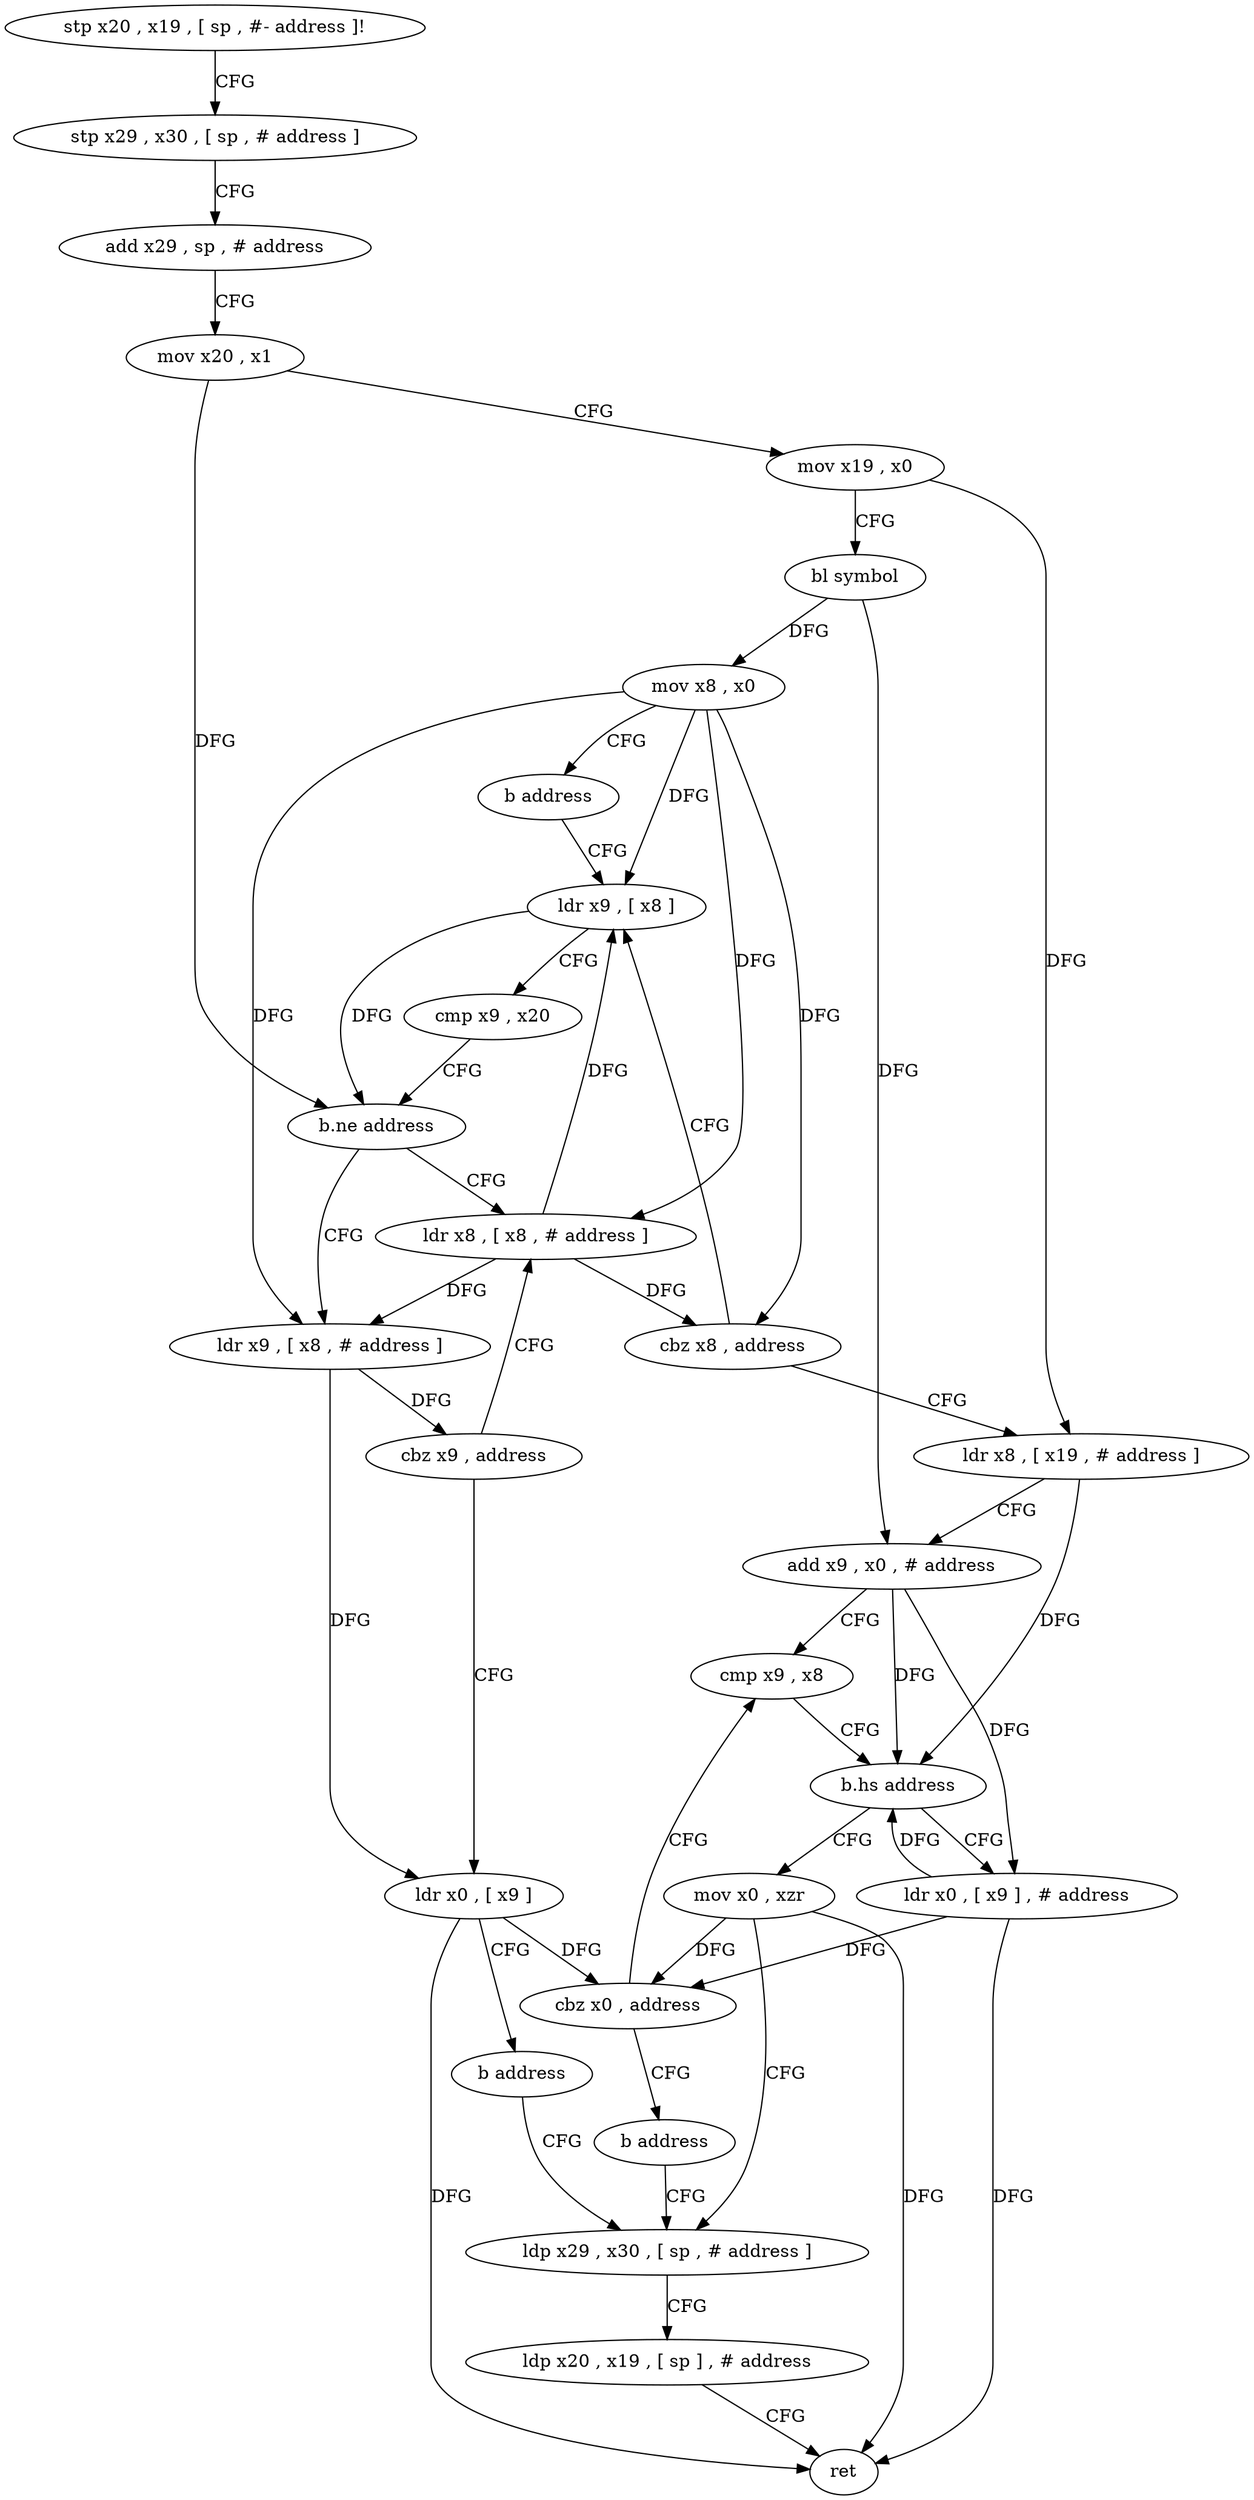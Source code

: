 digraph "func" {
"4220016" [label = "stp x20 , x19 , [ sp , #- address ]!" ]
"4220020" [label = "stp x29 , x30 , [ sp , # address ]" ]
"4220024" [label = "add x29 , sp , # address" ]
"4220028" [label = "mov x20 , x1" ]
"4220032" [label = "mov x19 , x0" ]
"4220036" [label = "bl symbol" ]
"4220040" [label = "mov x8 , x0" ]
"4220044" [label = "b address" ]
"4220056" [label = "ldr x9 , [ x8 ]" ]
"4220060" [label = "cmp x9 , x20" ]
"4220064" [label = "b.ne address" ]
"4220048" [label = "ldr x8 , [ x8 , # address ]" ]
"4220068" [label = "ldr x9 , [ x8 , # address ]" ]
"4220052" [label = "cbz x8 , address" ]
"4220084" [label = "ldr x8 , [ x19 , # address ]" ]
"4220072" [label = "cbz x9 , address" ]
"4220076" [label = "ldr x0 , [ x9 ]" ]
"4220088" [label = "add x9 , x0 , # address" ]
"4220092" [label = "cmp x9 , x8" ]
"4220080" [label = "b address" ]
"4220116" [label = "ldp x29 , x30 , [ sp , # address ]" ]
"4220112" [label = "mov x0 , xzr" ]
"4220100" [label = "ldr x0 , [ x9 ] , # address" ]
"4220104" [label = "cbz x0 , address" ]
"4220108" [label = "b address" ]
"4220120" [label = "ldp x20 , x19 , [ sp ] , # address" ]
"4220124" [label = "ret" ]
"4220096" [label = "b.hs address" ]
"4220016" -> "4220020" [ label = "CFG" ]
"4220020" -> "4220024" [ label = "CFG" ]
"4220024" -> "4220028" [ label = "CFG" ]
"4220028" -> "4220032" [ label = "CFG" ]
"4220028" -> "4220064" [ label = "DFG" ]
"4220032" -> "4220036" [ label = "CFG" ]
"4220032" -> "4220084" [ label = "DFG" ]
"4220036" -> "4220040" [ label = "DFG" ]
"4220036" -> "4220088" [ label = "DFG" ]
"4220040" -> "4220044" [ label = "CFG" ]
"4220040" -> "4220056" [ label = "DFG" ]
"4220040" -> "4220048" [ label = "DFG" ]
"4220040" -> "4220052" [ label = "DFG" ]
"4220040" -> "4220068" [ label = "DFG" ]
"4220044" -> "4220056" [ label = "CFG" ]
"4220056" -> "4220060" [ label = "CFG" ]
"4220056" -> "4220064" [ label = "DFG" ]
"4220060" -> "4220064" [ label = "CFG" ]
"4220064" -> "4220048" [ label = "CFG" ]
"4220064" -> "4220068" [ label = "CFG" ]
"4220048" -> "4220052" [ label = "DFG" ]
"4220048" -> "4220056" [ label = "DFG" ]
"4220048" -> "4220068" [ label = "DFG" ]
"4220068" -> "4220072" [ label = "DFG" ]
"4220068" -> "4220076" [ label = "DFG" ]
"4220052" -> "4220084" [ label = "CFG" ]
"4220052" -> "4220056" [ label = "CFG" ]
"4220084" -> "4220088" [ label = "CFG" ]
"4220084" -> "4220096" [ label = "DFG" ]
"4220072" -> "4220048" [ label = "CFG" ]
"4220072" -> "4220076" [ label = "CFG" ]
"4220076" -> "4220080" [ label = "CFG" ]
"4220076" -> "4220124" [ label = "DFG" ]
"4220076" -> "4220104" [ label = "DFG" ]
"4220088" -> "4220092" [ label = "CFG" ]
"4220088" -> "4220096" [ label = "DFG" ]
"4220088" -> "4220100" [ label = "DFG" ]
"4220092" -> "4220096" [ label = "CFG" ]
"4220080" -> "4220116" [ label = "CFG" ]
"4220116" -> "4220120" [ label = "CFG" ]
"4220112" -> "4220116" [ label = "CFG" ]
"4220112" -> "4220124" [ label = "DFG" ]
"4220112" -> "4220104" [ label = "DFG" ]
"4220100" -> "4220104" [ label = "DFG" ]
"4220100" -> "4220124" [ label = "DFG" ]
"4220100" -> "4220096" [ label = "DFG" ]
"4220104" -> "4220092" [ label = "CFG" ]
"4220104" -> "4220108" [ label = "CFG" ]
"4220108" -> "4220116" [ label = "CFG" ]
"4220120" -> "4220124" [ label = "CFG" ]
"4220096" -> "4220112" [ label = "CFG" ]
"4220096" -> "4220100" [ label = "CFG" ]
}
